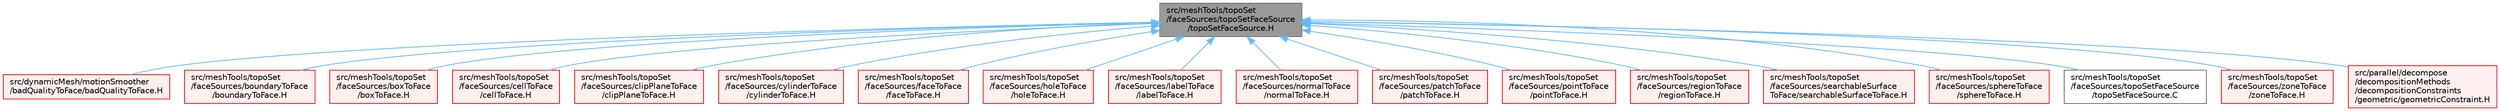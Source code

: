 digraph "src/meshTools/topoSet/faceSources/topoSetFaceSource/topoSetFaceSource.H"
{
 // LATEX_PDF_SIZE
  bgcolor="transparent";
  edge [fontname=Helvetica,fontsize=10,labelfontname=Helvetica,labelfontsize=10];
  node [fontname=Helvetica,fontsize=10,shape=box,height=0.2,width=0.4];
  Node1 [id="Node000001",label="src/meshTools/topoSet\l/faceSources/topoSetFaceSource\l/topoSetFaceSource.H",height=0.2,width=0.4,color="gray40", fillcolor="grey60", style="filled", fontcolor="black",tooltip=" "];
  Node1 -> Node2 [id="edge1_Node000001_Node000002",dir="back",color="steelblue1",style="solid",tooltip=" "];
  Node2 [id="Node000002",label="src/dynamicMesh/motionSmoother\l/badQualityToFace/badQualityToFace.H",height=0.2,width=0.4,color="red", fillcolor="#FFF0F0", style="filled",URL="$badQualityToFace_8H.html",tooltip=" "];
  Node1 -> Node4 [id="edge2_Node000001_Node000004",dir="back",color="steelblue1",style="solid",tooltip=" "];
  Node4 [id="Node000004",label="src/meshTools/topoSet\l/faceSources/boundaryToFace\l/boundaryToFace.H",height=0.2,width=0.4,color="red", fillcolor="#FFF0F0", style="filled",URL="$boundaryToFace_8H.html",tooltip=" "];
  Node1 -> Node6 [id="edge3_Node000001_Node000006",dir="back",color="steelblue1",style="solid",tooltip=" "];
  Node6 [id="Node000006",label="src/meshTools/topoSet\l/faceSources/boxToFace\l/boxToFace.H",height=0.2,width=0.4,color="red", fillcolor="#FFF0F0", style="filled",URL="$boxToFace_8H.html",tooltip=" "];
  Node1 -> Node8 [id="edge4_Node000001_Node000008",dir="back",color="steelblue1",style="solid",tooltip=" "];
  Node8 [id="Node000008",label="src/meshTools/topoSet\l/faceSources/cellToFace\l/cellToFace.H",height=0.2,width=0.4,color="red", fillcolor="#FFF0F0", style="filled",URL="$cellToFace_8H.html",tooltip=" "];
  Node1 -> Node10 [id="edge5_Node000001_Node000010",dir="back",color="steelblue1",style="solid",tooltip=" "];
  Node10 [id="Node000010",label="src/meshTools/topoSet\l/faceSources/clipPlaneToFace\l/clipPlaneToFace.H",height=0.2,width=0.4,color="red", fillcolor="#FFF0F0", style="filled",URL="$clipPlaneToFace_8H.html",tooltip=" "];
  Node1 -> Node12 [id="edge6_Node000001_Node000012",dir="back",color="steelblue1",style="solid",tooltip=" "];
  Node12 [id="Node000012",label="src/meshTools/topoSet\l/faceSources/cylinderToFace\l/cylinderToFace.H",height=0.2,width=0.4,color="red", fillcolor="#FFF0F0", style="filled",URL="$cylinderToFace_8H.html",tooltip=" "];
  Node1 -> Node16 [id="edge7_Node000001_Node000016",dir="back",color="steelblue1",style="solid",tooltip=" "];
  Node16 [id="Node000016",label="src/meshTools/topoSet\l/faceSources/faceToFace\l/faceToFace.H",height=0.2,width=0.4,color="red", fillcolor="#FFF0F0", style="filled",URL="$faceToFace_8H.html",tooltip=" "];
  Node1 -> Node18 [id="edge8_Node000001_Node000018",dir="back",color="steelblue1",style="solid",tooltip=" "];
  Node18 [id="Node000018",label="src/meshTools/topoSet\l/faceSources/holeToFace\l/holeToFace.H",height=0.2,width=0.4,color="red", fillcolor="#FFF0F0", style="filled",URL="$holeToFace_8H.html",tooltip=" "];
  Node1 -> Node22 [id="edge9_Node000001_Node000022",dir="back",color="steelblue1",style="solid",tooltip=" "];
  Node22 [id="Node000022",label="src/meshTools/topoSet\l/faceSources/labelToFace\l/labelToFace.H",height=0.2,width=0.4,color="red", fillcolor="#FFF0F0", style="filled",URL="$labelToFace_8H.html",tooltip=" "];
  Node1 -> Node24 [id="edge10_Node000001_Node000024",dir="back",color="steelblue1",style="solid",tooltip=" "];
  Node24 [id="Node000024",label="src/meshTools/topoSet\l/faceSources/normalToFace\l/normalToFace.H",height=0.2,width=0.4,color="red", fillcolor="#FFF0F0", style="filled",URL="$normalToFace_8H.html",tooltip=" "];
  Node1 -> Node26 [id="edge11_Node000001_Node000026",dir="back",color="steelblue1",style="solid",tooltip=" "];
  Node26 [id="Node000026",label="src/meshTools/topoSet\l/faceSources/patchToFace\l/patchToFace.H",height=0.2,width=0.4,color="red", fillcolor="#FFF0F0", style="filled",URL="$patchToFace_8H.html",tooltip=" "];
  Node1 -> Node28 [id="edge12_Node000001_Node000028",dir="back",color="steelblue1",style="solid",tooltip=" "];
  Node28 [id="Node000028",label="src/meshTools/topoSet\l/faceSources/pointToFace\l/pointToFace.H",height=0.2,width=0.4,color="red", fillcolor="#FFF0F0", style="filled",URL="$pointToFace_8H.html",tooltip=" "];
  Node1 -> Node30 [id="edge13_Node000001_Node000030",dir="back",color="steelblue1",style="solid",tooltip=" "];
  Node30 [id="Node000030",label="src/meshTools/topoSet\l/faceSources/regionToFace\l/regionToFace.H",height=0.2,width=0.4,color="red", fillcolor="#FFF0F0", style="filled",URL="$regionToFace_8H.html",tooltip=" "];
  Node1 -> Node32 [id="edge14_Node000001_Node000032",dir="back",color="steelblue1",style="solid",tooltip=" "];
  Node32 [id="Node000032",label="src/meshTools/topoSet\l/faceSources/searchableSurface\lToFace/searchableSurfaceToFace.H",height=0.2,width=0.4,color="red", fillcolor="#FFF0F0", style="filled",URL="$searchableSurfaceToFace_8H.html",tooltip=" "];
  Node1 -> Node34 [id="edge15_Node000001_Node000034",dir="back",color="steelblue1",style="solid",tooltip=" "];
  Node34 [id="Node000034",label="src/meshTools/topoSet\l/faceSources/sphereToFace\l/sphereToFace.H",height=0.2,width=0.4,color="red", fillcolor="#FFF0F0", style="filled",URL="$sphereToFace_8H.html",tooltip=" "];
  Node1 -> Node36 [id="edge16_Node000001_Node000036",dir="back",color="steelblue1",style="solid",tooltip=" "];
  Node36 [id="Node000036",label="src/meshTools/topoSet\l/faceSources/topoSetFaceSource\l/topoSetFaceSource.C",height=0.2,width=0.4,color="grey40", fillcolor="white", style="filled",URL="$topoSetFaceSource_8C.html",tooltip=" "];
  Node1 -> Node37 [id="edge17_Node000001_Node000037",dir="back",color="steelblue1",style="solid",tooltip=" "];
  Node37 [id="Node000037",label="src/meshTools/topoSet\l/faceSources/zoneToFace\l/zoneToFace.H",height=0.2,width=0.4,color="red", fillcolor="#FFF0F0", style="filled",URL="$zoneToFace_8H.html",tooltip=" "];
  Node1 -> Node39 [id="edge18_Node000001_Node000039",dir="back",color="steelblue1",style="solid",tooltip=" "];
  Node39 [id="Node000039",label="src/parallel/decompose\l/decompositionMethods\l/decompositionConstraints\l/geometric/geometricConstraint.H",height=0.2,width=0.4,color="red", fillcolor="#FFF0F0", style="filled",URL="$geometricConstraint_8H.html",tooltip=" "];
}
